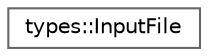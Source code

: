 digraph "Graphical Class Hierarchy"
{
 // LATEX_PDF_SIZE
  bgcolor="transparent";
  edge [fontname=Helvetica,fontsize=10,labelfontname=Helvetica,labelfontsize=10];
  node [fontname=Helvetica,fontsize=10,shape=box,height=0.2,width=0.4];
  rankdir="LR";
  Node0 [id="Node000000",label="types::InputFile",height=0.2,width=0.4,color="grey40", fillcolor="white", style="filled",URL="$classtypes_1_1_input_file.html",tooltip="Class represents the contents of a file to be uploaded."];
}
